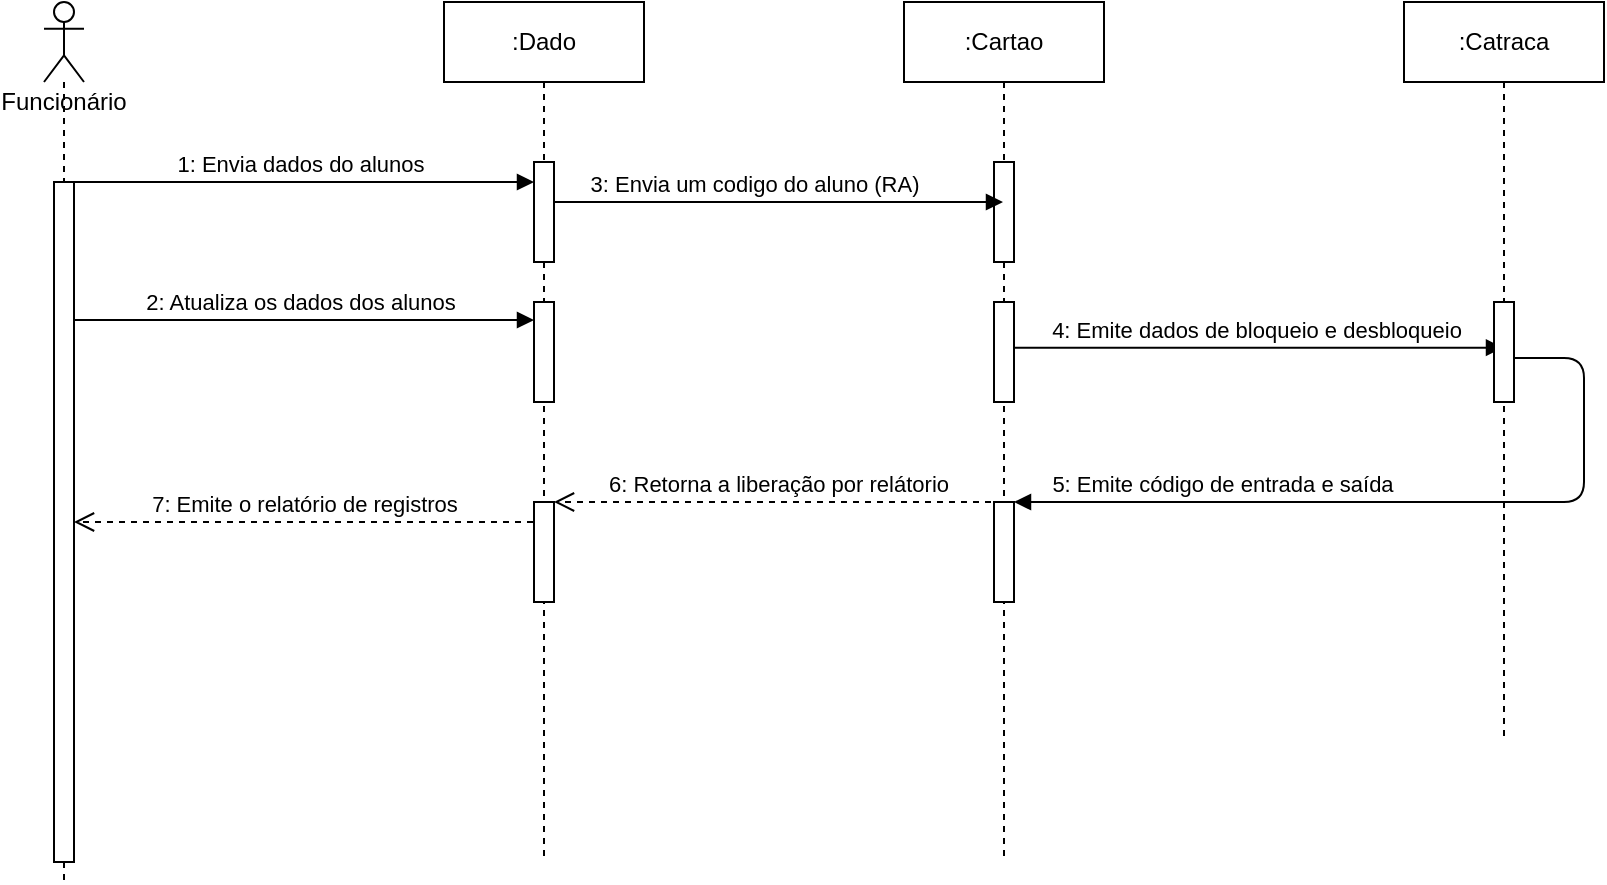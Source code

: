 <mxfile version="13.9.1" type="github">
  <diagram id="sJmJqWJVJdlw4mypusqy" name="Page-1">
    <mxGraphModel dx="1267" dy="543" grid="1" gridSize="10" guides="1" tooltips="1" connect="1" arrows="1" fold="1" page="1" pageScale="1" pageWidth="1169" pageHeight="827" math="0" shadow="0">
      <root>
        <mxCell id="0" />
        <mxCell id="1" parent="0" />
        <mxCell id="Jt-R9U7Ucblp3WmaqdIi-6" value="2: Atualiza os dados dos alunos" style="html=1;verticalAlign=bottom;endArrow=block;" parent="1" edge="1">
          <mxGeometry width="80" relative="1" as="geometry">
            <mxPoint x="89.5" y="199" as="sourcePoint" />
            <mxPoint x="325" y="199" as="targetPoint" />
            <Array as="points">
              <mxPoint x="180" y="199" />
            </Array>
          </mxGeometry>
        </mxCell>
        <mxCell id="Jt-R9U7Ucblp3WmaqdIi-14" value="4: Emite dados de bloqueio e desbloqueio" style="html=1;verticalAlign=bottom;endArrow=block;exitX=0.51;exitY=0.402;exitDx=0;exitDy=0;exitPerimeter=0;" parent="1" source="Jt-R9U7Ucblp3WmaqdIi-8" target="Jt-R9U7Ucblp3WmaqdIi-13" edge="1">
          <mxGeometry width="80" relative="1" as="geometry">
            <mxPoint x="585" y="210" as="sourcePoint" />
            <mxPoint x="721.5" y="210" as="targetPoint" />
            <Array as="points" />
          </mxGeometry>
        </mxCell>
        <mxCell id="Jt-R9U7Ucblp3WmaqdIi-4" value="1: Envia dados do alunos" style="html=1;verticalAlign=bottom;endArrow=block;" parent="1" source="Jt-R9U7Ucblp3WmaqdIi-1" target="Jt-R9U7Ucblp3WmaqdIi-5" edge="1">
          <mxGeometry width="80" relative="1" as="geometry">
            <mxPoint x="120" y="150" as="sourcePoint" />
            <mxPoint x="220" y="130" as="targetPoint" />
            <Array as="points">
              <mxPoint x="180" y="130" />
            </Array>
          </mxGeometry>
        </mxCell>
        <mxCell id="Jt-R9U7Ucblp3WmaqdIi-3" value=":Dado" style="shape=umlLifeline;perimeter=lifelinePerimeter;whiteSpace=wrap;html=1;container=1;collapsible=0;recursiveResize=0;outlineConnect=0;" parent="1" vertex="1">
          <mxGeometry x="280" y="40" width="100" height="430" as="geometry" />
        </mxCell>
        <mxCell id="Jt-R9U7Ucblp3WmaqdIi-5" value="" style="html=1;points=[];perimeter=orthogonalPerimeter;" parent="Jt-R9U7Ucblp3WmaqdIi-3" vertex="1">
          <mxGeometry x="45" y="80" width="10" height="50" as="geometry" />
        </mxCell>
        <mxCell id="Jt-R9U7Ucblp3WmaqdIi-7" value="" style="html=1;points=[];perimeter=orthogonalPerimeter;" parent="Jt-R9U7Ucblp3WmaqdIi-3" vertex="1">
          <mxGeometry x="45" y="150" width="10" height="50" as="geometry" />
        </mxCell>
        <mxCell id="gciB_Id87dPa8qDstbcZ-2" value="" style="html=1;points=[];perimeter=orthogonalPerimeter;" vertex="1" parent="Jt-R9U7Ucblp3WmaqdIi-3">
          <mxGeometry x="45" y="250" width="10" height="50" as="geometry" />
        </mxCell>
        <mxCell id="Jt-R9U7Ucblp3WmaqdIi-1" value="Funcionário" style="shape=umlLifeline;participant=umlActor;perimeter=lifelinePerimeter;whiteSpace=wrap;html=1;container=1;collapsible=0;recursiveResize=0;verticalAlign=top;spacingTop=36;outlineConnect=0;" parent="1" vertex="1">
          <mxGeometry x="80" y="40" width="20" height="440" as="geometry" />
        </mxCell>
        <mxCell id="Jt-R9U7Ucblp3WmaqdIi-2" value="" style="html=1;points=[];perimeter=orthogonalPerimeter;" parent="Jt-R9U7Ucblp3WmaqdIi-1" vertex="1">
          <mxGeometry x="5" y="90" width="10" height="340" as="geometry" />
        </mxCell>
        <mxCell id="Jt-R9U7Ucblp3WmaqdIi-8" value="&lt;div&gt;:Cartao&lt;/div&gt;" style="shape=umlLifeline;perimeter=lifelinePerimeter;whiteSpace=wrap;html=1;container=1;collapsible=0;recursiveResize=0;outlineConnect=0;" parent="1" vertex="1">
          <mxGeometry x="510" y="40" width="100" height="430" as="geometry" />
        </mxCell>
        <mxCell id="Jt-R9U7Ucblp3WmaqdIi-9" value="" style="html=1;points=[];perimeter=orthogonalPerimeter;" parent="Jt-R9U7Ucblp3WmaqdIi-8" vertex="1">
          <mxGeometry x="45" y="80" width="10" height="50" as="geometry" />
        </mxCell>
        <mxCell id="Jt-R9U7Ucblp3WmaqdIi-10" value="" style="html=1;points=[];perimeter=orthogonalPerimeter;" parent="Jt-R9U7Ucblp3WmaqdIi-8" vertex="1">
          <mxGeometry x="45" y="150" width="10" height="50" as="geometry" />
        </mxCell>
        <mxCell id="Jt-R9U7Ucblp3WmaqdIi-16" value="" style="html=1;points=[];perimeter=orthogonalPerimeter;" parent="Jt-R9U7Ucblp3WmaqdIi-8" vertex="1">
          <mxGeometry x="45" y="250" width="10" height="50" as="geometry" />
        </mxCell>
        <mxCell id="Jt-R9U7Ucblp3WmaqdIi-12" value="3: Envia um codigo do aluno (RA)" style="html=1;verticalAlign=bottom;endArrow=block;" parent="1" target="Jt-R9U7Ucblp3WmaqdIi-8" edge="1">
          <mxGeometry width="80" relative="1" as="geometry">
            <mxPoint x="351" y="140" as="sourcePoint" />
            <mxPoint x="495.5" y="140" as="targetPoint" />
            <Array as="points">
              <mxPoint x="330" y="140" />
            </Array>
          </mxGeometry>
        </mxCell>
        <mxCell id="Jt-R9U7Ucblp3WmaqdIi-13" value=":Catraca" style="shape=umlLifeline;perimeter=lifelinePerimeter;whiteSpace=wrap;html=1;container=1;collapsible=0;recursiveResize=0;outlineConnect=0;" parent="1" vertex="1">
          <mxGeometry x="760" y="40" width="100" height="370" as="geometry" />
        </mxCell>
        <mxCell id="Jt-R9U7Ucblp3WmaqdIi-15" value="" style="html=1;points=[];perimeter=orthogonalPerimeter;" parent="Jt-R9U7Ucblp3WmaqdIi-13" vertex="1">
          <mxGeometry x="45" y="150" width="10" height="50" as="geometry" />
        </mxCell>
        <mxCell id="gciB_Id87dPa8qDstbcZ-1" value="5: Emite código de entrada e saída" style="html=1;verticalAlign=bottom;endArrow=block;" edge="1" parent="1" source="Jt-R9U7Ucblp3WmaqdIi-15" target="Jt-R9U7Ucblp3WmaqdIi-16">
          <mxGeometry x="0.472" width="80" relative="1" as="geometry">
            <mxPoint x="820.5" y="218" as="sourcePoint" />
            <mxPoint x="570.5" y="268" as="targetPoint" />
            <Array as="points">
              <mxPoint x="850" y="218" />
              <mxPoint x="850" y="290" />
            </Array>
            <mxPoint as="offset" />
          </mxGeometry>
        </mxCell>
        <mxCell id="gciB_Id87dPa8qDstbcZ-3" value="6: Retorna a liberação por relátorio" style="html=1;verticalAlign=bottom;endArrow=open;dashed=1;endSize=8;" edge="1" parent="1" source="Jt-R9U7Ucblp3WmaqdIi-8" target="gciB_Id87dPa8qDstbcZ-2">
          <mxGeometry relative="1" as="geometry">
            <mxPoint x="540" y="330" as="sourcePoint" />
            <mxPoint x="460" y="330" as="targetPoint" />
          </mxGeometry>
        </mxCell>
        <mxCell id="gciB_Id87dPa8qDstbcZ-4" value="7: Emite o relatório de registros" style="html=1;verticalAlign=bottom;endArrow=open;dashed=1;endSize=8;" edge="1" parent="1" target="Jt-R9U7Ucblp3WmaqdIi-2">
          <mxGeometry relative="1" as="geometry">
            <mxPoint x="324.5" y="300" as="sourcePoint" />
            <mxPoint x="100" y="300" as="targetPoint" />
          </mxGeometry>
        </mxCell>
      </root>
    </mxGraphModel>
  </diagram>
</mxfile>
